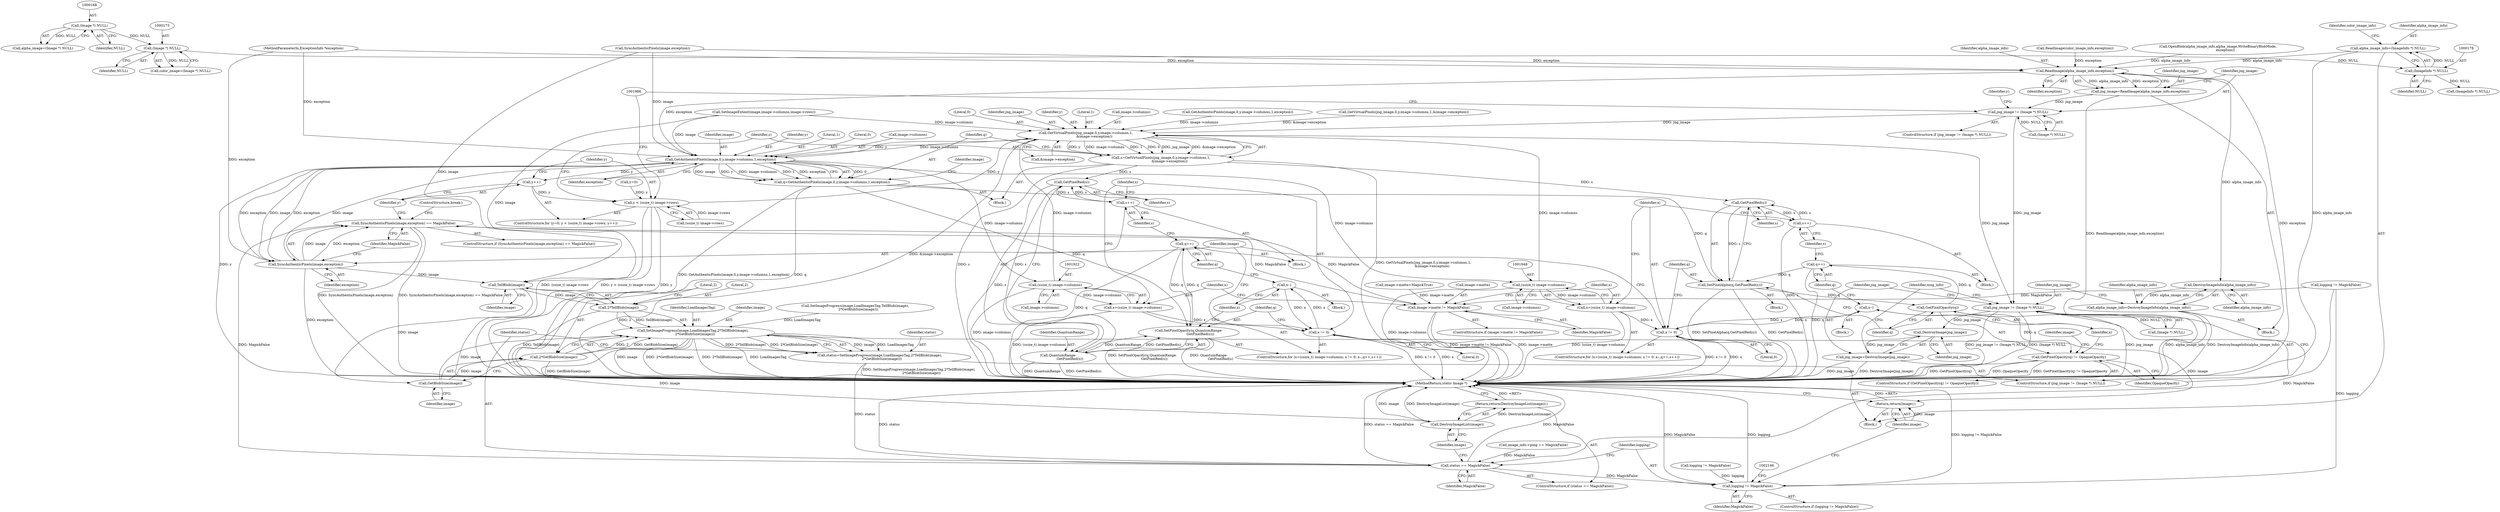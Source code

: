 digraph "0_ImageMagick_72f5c8632bff2daf3c95005f9b4cf2982786b52a@pointer" {
"1000175" [label="(Call,alpha_image_info=(ImageInfo *) NULL)"];
"1000177" [label="(Call,(ImageInfo *) NULL)"];
"1000172" [label="(Call,(Image *) NULL)"];
"1000167" [label="(Call,(Image *) NULL)"];
"1001864" [label="(Call,ReadImage(alpha_image_info,exception))"];
"1001862" [label="(Call,jng_image=ReadImage(alpha_image_info,exception))"];
"1001868" [label="(Call,jng_image != (Image *) NULL)"];
"1001889" [label="(Call,GetVirtualPixels(jng_image,0,y,image->columns,1,\n                &image->exception))"];
"1001887" [label="(Call,s=GetVirtualPixels(jng_image,0,y,image->columns,1,\n                &image->exception))"];
"1001941" [label="(Call,GetPixelRed(s))"];
"1001935" [label="(Call,s++)"];
"1001939" [label="(Call,QuantumRange-\n                      GetPixelRed(s))"];
"1001937" [label="(Call,SetPixelOpacity(q,QuantumRange-\n                      GetPixelRed(s)))"];
"1001933" [label="(Call,q++)"];
"1001966" [label="(Call,GetPixelRed(s))"];
"1001961" [label="(Call,s++)"];
"1001964" [label="(Call,SetPixelAlpha(q,GetPixelRed(s)))"];
"1001970" [label="(Call,GetPixelOpacity(q))"];
"1001959" [label="(Call,q++)"];
"1001969" [label="(Call,GetPixelOpacity(q) != OpaqueOpacity)"];
"1001903" [label="(Call,GetAuthenticPixels(image,0,y,image->columns,1,exception))"];
"1001884" [label="(Call,y++)"];
"1001877" [label="(Call,y < (ssize_t) image->rows)"];
"1001901" [label="(Call,q=GetAuthenticPixels(image,0,y,image->columns,1,exception))"];
"1001921" [label="(Call,(ssize_t) image->columns)"];
"1001919" [label="(Call,x=(ssize_t) image->columns)"];
"1001926" [label="(Call,x != 0)"];
"1001930" [label="(Call,x--)"];
"1001947" [label="(Call,(ssize_t) image->columns)"];
"1001945" [label="(Call,x=(ssize_t) image->columns)"];
"1001952" [label="(Call,x != 0)"];
"1001956" [label="(Call,x--)"];
"1001980" [label="(Call,SyncAuthenticPixels(image,exception))"];
"1001979" [label="(Call,SyncAuthenticPixels(image,exception) == MagickFalse)"];
"1001913" [label="(Call,image->matte != MagickFalse)"];
"1002135" [label="(Call,status == MagickFalse)"];
"1002142" [label="(Call,logging != MagickFalse)"];
"1002128" [label="(Call,TellBlob(image))"];
"1002126" [label="(Call,2*TellBlob(image))"];
"1002123" [label="(Call,SetImageProgress(image,LoadImagesTag,2*TellBlob(image),\n    2*GetBlobSize(image)))"];
"1002121" [label="(Call,status=SetImageProgress(image,LoadImagesTag,2*TellBlob(image),\n    2*GetBlobSize(image)))"];
"1002139" [label="(Call,DestroyImageList(image))"];
"1002138" [label="(Return,return(DestroyImageList(image));)"];
"1002152" [label="(Return,return(image);)"];
"1002132" [label="(Call,GetBlobSize(image))"];
"1002130" [label="(Call,2*GetBlobSize(image))"];
"1002002" [label="(Call,jng_image != (Image *) NULL)"];
"1002009" [label="(Call,DestroyImage(jng_image))"];
"1002007" [label="(Call,jng_image=DestroyImage(jng_image))"];
"1001999" [label="(Call,DestroyImageInfo(alpha_image_info))"];
"1001997" [label="(Call,alpha_image_info=DestroyImageInfo(alpha_image_info))"];
"1001999" [label="(Call,DestroyImageInfo(alpha_image_info))"];
"1001946" [label="(Identifier,x)"];
"1002137" [label="(Identifier,MagickFalse)"];
"1001968" [label="(ControlStructure,if (GetPixelOpacity(q) != OpaqueOpacity))"];
"1002128" [label="(Call,TellBlob(image))"];
"1001892" [label="(Identifier,y)"];
"1002000" [label="(Identifier,alpha_image_info)"];
"1002134" [label="(ControlStructure,if (status == MagickFalse))"];
"1001802" [label="(Block,)"];
"1001955" [label="(Block,)"];
"1002009" [label="(Call,DestroyImage(jng_image))"];
"1001862" [label="(Call,jng_image=ReadImage(alpha_image_info,exception))"];
"1001967" [label="(Identifier,s)"];
"1001870" [label="(Call,(Image *) NULL)"];
"1000167" [label="(Call,(Image *) NULL)"];
"1002142" [label="(Call,logging != MagickFalse)"];
"1001901" [label="(Call,q=GetAuthenticPixels(image,0,y,image->columns,1,exception))"];
"1001917" [label="(Identifier,MagickFalse)"];
"1001929" [label="(Block,)"];
"1000174" [label="(Identifier,NULL)"];
"1002131" [label="(Literal,2)"];
"1002010" [label="(Identifier,jng_image)"];
"1001866" [label="(Identifier,exception)"];
"1001906" [label="(Identifier,y)"];
"1000177" [label="(Call,(ImageInfo *) NULL)"];
"1001975" [label="(Identifier,image)"];
"1001979" [label="(Call,SyncAuthenticPixels(image,exception) == MagickFalse)"];
"1001981" [label="(Identifier,image)"];
"1001998" [label="(Identifier,alpha_image_info)"];
"1000179" [label="(Identifier,NULL)"];
"1001867" [label="(ControlStructure,if (jng_image != (Image *) NULL))"];
"1001896" [label="(Literal,1)"];
"1001945" [label="(Call,x=(ssize_t) image->columns)"];
"1001842" [label="(Call,logging != MagickFalse)"];
"1001863" [label="(Identifier,jng_image)"];
"1001865" [label="(Identifier,alpha_image_info)"];
"1001655" [label="(Call,ReadImage(color_image_info,exception))"];
"1001893" [label="(Call,image->columns)"];
"1001940" [label="(Identifier,QuantumRange)"];
"1002125" [label="(Identifier,LoadImagesTag)"];
"1001963" [label="(Block,)"];
"1001936" [label="(Identifier,s)"];
"1000169" [label="(Identifier,NULL)"];
"1002001" [label="(ControlStructure,if (jng_image != (Image *) NULL))"];
"1000172" [label="(Call,(Image *) NULL)"];
"1001954" [label="(Literal,0)"];
"1000120" [label="(MethodParameterIn,ExceptionInfo *exception)"];
"1001765" [label="(Call,GetAuthenticPixels(image,0,y,image->columns,1,exception))"];
"1002153" [label="(Identifier,image)"];
"1001751" [label="(Call,GetVirtualPixels(jng_image,0,y,image->columns,1,&image->exception))"];
"1002124" [label="(Identifier,image)"];
"1001931" [label="(Identifier,x)"];
"1002123" [label="(Call,SetImageProgress(image,LoadImagesTag,2*TellBlob(image),\n    2*GetBlobSize(image)))"];
"1002126" [label="(Call,2*TellBlob(image))"];
"1000176" [label="(Identifier,alpha_image_info)"];
"1001911" [label="(Identifier,exception)"];
"1001952" [label="(Call,x != 0)"];
"1002136" [label="(Identifier,status)"];
"1002127" [label="(Literal,2)"];
"1001933" [label="(Call,q++)"];
"1001869" [label="(Identifier,jng_image)"];
"1001941" [label="(Call,GetPixelRed(s))"];
"1001980" [label="(Call,SyncAuthenticPixels(image,exception))"];
"1001903" [label="(Call,GetAuthenticPixels(image,0,y,image->columns,1,exception))"];
"1001915" [label="(Identifier,image)"];
"1000121" [label="(Block,)"];
"1000737" [label="(Call,OpenBlob(alpha_image_info,alpha_image,WriteBinaryBlobMode,\n              exception))"];
"1001957" [label="(Identifier,x)"];
"1001983" [label="(Identifier,MagickFalse)"];
"1001973" [label="(Call,image->matte=MagickTrue)"];
"1001958" [label="(Block,)"];
"1001939" [label="(Call,QuantumRange-\n                      GetPixelRed(s))"];
"1001713" [label="(Call,SetImageExtent(image,image->columns,image->rows))"];
"1001877" [label="(Call,y < (ssize_t) image->rows)"];
"1002121" [label="(Call,status=SetImageProgress(image,LoadImagesTag,2*TellBlob(image),\n    2*GetBlobSize(image)))"];
"1001886" [label="(Block,)"];
"1002002" [label="(Call,jng_image != (Image *) NULL)"];
"1001978" [label="(ControlStructure,if (SyncAuthenticPixels(image,exception) == MagickFalse))"];
"1002133" [label="(Identifier,image)"];
"1001684" [label="(Call,logging != MagickFalse)"];
"1002003" [label="(Identifier,jng_image)"];
"1001942" [label="(Identifier,s)"];
"1000165" [label="(Call,alpha_image=(Image *) NULL)"];
"1001923" [label="(Call,image->columns)"];
"1002129" [label="(Identifier,image)"];
"1001914" [label="(Call,image->matte)"];
"1002008" [label="(Identifier,jng_image)"];
"1001962" [label="(Identifier,s)"];
"1001997" [label="(Call,alpha_image_info=DestroyImageInfo(alpha_image_info))"];
"1001930" [label="(Call,x--)"];
"1002007" [label="(Call,jng_image=DestroyImage(jng_image))"];
"1001970" [label="(Call,GetPixelOpacity(q))"];
"1002143" [label="(Identifier,logging)"];
"1001959" [label="(Call,q++)"];
"1002004" [label="(Call,(Image *) NULL)"];
"1001920" [label="(Identifier,x)"];
"1001982" [label="(Identifier,exception)"];
"1001918" [label="(ControlStructure,for (x=(ssize_t) image->columns; x != 0; x--,q++,s++))"];
"1001889" [label="(Call,GetVirtualPixels(jng_image,0,y,image->columns,1,\n                &image->exception))"];
"1001873" [label="(ControlStructure,for (y=0; y < (ssize_t) image->rows; y++))"];
"1001913" [label="(Call,image->matte != MagickFalse)"];
"1001864" [label="(Call,ReadImage(alpha_image_info,exception))"];
"1001935" [label="(Call,s++)"];
"1001921" [label="(Call,(ssize_t) image->columns)"];
"1000252" [label="(Call,SetImageProgress(image,LoadImagesTag,TellBlob(image),\n      2*GetBlobSize(image)))"];
"1001879" [label="(Call,(ssize_t) image->rows)"];
"1001928" [label="(Literal,0)"];
"1002138" [label="(Return,return(DestroyImageList(image));)"];
"1001972" [label="(Identifier,OpaqueOpacity)"];
"1001965" [label="(Identifier,q)"];
"1001884" [label="(Call,y++)"];
"1001926" [label="(Call,x != 0)"];
"1001874" [label="(Call,y=0)"];
"1001969" [label="(Call,GetPixelOpacity(q) != OpaqueOpacity)"];
"1001902" [label="(Identifier,q)"];
"1001984" [label="(ControlStructure,break;)"];
"1002140" [label="(Identifier,image)"];
"1001888" [label="(Identifier,s)"];
"1001891" [label="(Literal,0)"];
"1002122" [label="(Identifier,status)"];
"1001932" [label="(Block,)"];
"1001910" [label="(Literal,1)"];
"1002135" [label="(Call,status == MagickFalse)"];
"1000175" [label="(Call,alpha_image_info=(ImageInfo *) NULL)"];
"1000170" [label="(Call,color_image=(Image *) NULL)"];
"1001964" [label="(Call,SetPixelAlpha(q,GetPixelRed(s)))"];
"1001927" [label="(Identifier,x)"];
"1002154" [label="(MethodReturn,static Image *)"];
"1001782" [label="(Call,SyncAuthenticPixels(image,exception))"];
"1001890" [label="(Identifier,jng_image)"];
"1001905" [label="(Literal,0)"];
"1001887" [label="(Call,s=GetVirtualPixels(jng_image,0,y,image->columns,1,\n                &image->exception))"];
"1001792" [label="(Call,image_info->ping == MagickFalse)"];
"1001897" [label="(Call,&image->exception)"];
"1001971" [label="(Identifier,q)"];
"1001949" [label="(Call,image->columns)"];
"1002152" [label="(Return,return(image);)"];
"1001961" [label="(Call,s++)"];
"1001912" [label="(ControlStructure,if (image->matte != MagickFalse))"];
"1001885" [label="(Identifier,y)"];
"1002139" [label="(Call,DestroyImageList(image))"];
"1001944" [label="(ControlStructure,for (x=(ssize_t) image->columns; x != 0; x--,q++,s++))"];
"1001907" [label="(Call,image->columns)"];
"1001904" [label="(Identifier,image)"];
"1001878" [label="(Identifier,y)"];
"1001919" [label="(Call,x=(ssize_t) image->columns)"];
"1000181" [label="(Identifier,color_image_info)"];
"1001868" [label="(Call,jng_image != (Image *) NULL)"];
"1002132" [label="(Call,GetBlobSize(image))"];
"1001937" [label="(Call,SetPixelOpacity(q,QuantumRange-\n                      GetPixelRed(s)))"];
"1001934" [label="(Identifier,q)"];
"1001875" [label="(Identifier,y)"];
"1001947" [label="(Call,(ssize_t) image->columns)"];
"1001938" [label="(Identifier,q)"];
"1000182" [label="(Call,(ImageInfo *) NULL)"];
"1001966" [label="(Call,GetPixelRed(s))"];
"1002130" [label="(Call,2*GetBlobSize(image))"];
"1002014" [label="(Identifier,mng_info)"];
"1002144" [label="(Identifier,MagickFalse)"];
"1002141" [label="(ControlStructure,if (logging != MagickFalse))"];
"1001956" [label="(Call,x--)"];
"1001953" [label="(Identifier,x)"];
"1001960" [label="(Identifier,q)"];
"1000175" -> "1000121"  [label="AST: "];
"1000175" -> "1000177"  [label="CFG: "];
"1000176" -> "1000175"  [label="AST: "];
"1000177" -> "1000175"  [label="AST: "];
"1000181" -> "1000175"  [label="CFG: "];
"1000175" -> "1002154"  [label="DDG: alpha_image_info"];
"1000177" -> "1000175"  [label="DDG: NULL"];
"1000175" -> "1001864"  [label="DDG: alpha_image_info"];
"1000177" -> "1000179"  [label="CFG: "];
"1000178" -> "1000177"  [label="AST: "];
"1000179" -> "1000177"  [label="AST: "];
"1000172" -> "1000177"  [label="DDG: NULL"];
"1000177" -> "1000182"  [label="DDG: NULL"];
"1000172" -> "1000170"  [label="AST: "];
"1000172" -> "1000174"  [label="CFG: "];
"1000173" -> "1000172"  [label="AST: "];
"1000174" -> "1000172"  [label="AST: "];
"1000170" -> "1000172"  [label="CFG: "];
"1000172" -> "1000170"  [label="DDG: NULL"];
"1000167" -> "1000172"  [label="DDG: NULL"];
"1000167" -> "1000165"  [label="AST: "];
"1000167" -> "1000169"  [label="CFG: "];
"1000168" -> "1000167"  [label="AST: "];
"1000169" -> "1000167"  [label="AST: "];
"1000165" -> "1000167"  [label="CFG: "];
"1000167" -> "1000165"  [label="DDG: NULL"];
"1001864" -> "1001862"  [label="AST: "];
"1001864" -> "1001866"  [label="CFG: "];
"1001865" -> "1001864"  [label="AST: "];
"1001866" -> "1001864"  [label="AST: "];
"1001862" -> "1001864"  [label="CFG: "];
"1001864" -> "1002154"  [label="DDG: exception"];
"1001864" -> "1001862"  [label="DDG: alpha_image_info"];
"1001864" -> "1001862"  [label="DDG: exception"];
"1000737" -> "1001864"  [label="DDG: alpha_image_info"];
"1001782" -> "1001864"  [label="DDG: exception"];
"1001655" -> "1001864"  [label="DDG: exception"];
"1000120" -> "1001864"  [label="DDG: exception"];
"1001864" -> "1001903"  [label="DDG: exception"];
"1001864" -> "1001999"  [label="DDG: alpha_image_info"];
"1001862" -> "1001802"  [label="AST: "];
"1001863" -> "1001862"  [label="AST: "];
"1001869" -> "1001862"  [label="CFG: "];
"1001862" -> "1002154"  [label="DDG: ReadImage(alpha_image_info,exception)"];
"1001862" -> "1001868"  [label="DDG: jng_image"];
"1001868" -> "1001867"  [label="AST: "];
"1001868" -> "1001870"  [label="CFG: "];
"1001869" -> "1001868"  [label="AST: "];
"1001870" -> "1001868"  [label="AST: "];
"1001875" -> "1001868"  [label="CFG: "];
"1001986" -> "1001868"  [label="CFG: "];
"1001870" -> "1001868"  [label="DDG: NULL"];
"1001868" -> "1001889"  [label="DDG: jng_image"];
"1001868" -> "1002002"  [label="DDG: jng_image"];
"1001889" -> "1001887"  [label="AST: "];
"1001889" -> "1001897"  [label="CFG: "];
"1001890" -> "1001889"  [label="AST: "];
"1001891" -> "1001889"  [label="AST: "];
"1001892" -> "1001889"  [label="AST: "];
"1001893" -> "1001889"  [label="AST: "];
"1001896" -> "1001889"  [label="AST: "];
"1001897" -> "1001889"  [label="AST: "];
"1001887" -> "1001889"  [label="CFG: "];
"1001889" -> "1002154"  [label="DDG: &image->exception"];
"1001889" -> "1001887"  [label="DDG: y"];
"1001889" -> "1001887"  [label="DDG: image->columns"];
"1001889" -> "1001887"  [label="DDG: 1"];
"1001889" -> "1001887"  [label="DDG: 0"];
"1001889" -> "1001887"  [label="DDG: jng_image"];
"1001889" -> "1001887"  [label="DDG: &image->exception"];
"1001877" -> "1001889"  [label="DDG: y"];
"1001947" -> "1001889"  [label="DDG: image->columns"];
"1001921" -> "1001889"  [label="DDG: image->columns"];
"1001765" -> "1001889"  [label="DDG: image->columns"];
"1001713" -> "1001889"  [label="DDG: image->columns"];
"1001751" -> "1001889"  [label="DDG: &image->exception"];
"1001889" -> "1001903"  [label="DDG: y"];
"1001889" -> "1001903"  [label="DDG: image->columns"];
"1001889" -> "1002002"  [label="DDG: jng_image"];
"1001887" -> "1001886"  [label="AST: "];
"1001888" -> "1001887"  [label="AST: "];
"1001902" -> "1001887"  [label="CFG: "];
"1001887" -> "1002154"  [label="DDG: GetVirtualPixels(jng_image,0,y,image->columns,1,\n                &image->exception)"];
"1001887" -> "1002154"  [label="DDG: s"];
"1001887" -> "1001941"  [label="DDG: s"];
"1001887" -> "1001966"  [label="DDG: s"];
"1001941" -> "1001939"  [label="AST: "];
"1001941" -> "1001942"  [label="CFG: "];
"1001942" -> "1001941"  [label="AST: "];
"1001939" -> "1001941"  [label="CFG: "];
"1001941" -> "1001935"  [label="DDG: s"];
"1001941" -> "1001939"  [label="DDG: s"];
"1001935" -> "1001941"  [label="DDG: s"];
"1001935" -> "1001932"  [label="AST: "];
"1001935" -> "1001936"  [label="CFG: "];
"1001936" -> "1001935"  [label="AST: "];
"1001927" -> "1001935"  [label="CFG: "];
"1001935" -> "1002154"  [label="DDG: s"];
"1001939" -> "1001937"  [label="AST: "];
"1001940" -> "1001939"  [label="AST: "];
"1001937" -> "1001939"  [label="CFG: "];
"1001939" -> "1002154"  [label="DDG: QuantumRange"];
"1001939" -> "1002154"  [label="DDG: GetPixelRed(s)"];
"1001939" -> "1001937"  [label="DDG: QuantumRange"];
"1001939" -> "1001937"  [label="DDG: GetPixelRed(s)"];
"1001937" -> "1001918"  [label="AST: "];
"1001938" -> "1001937"  [label="AST: "];
"1001931" -> "1001937"  [label="CFG: "];
"1001937" -> "1002154"  [label="DDG: SetPixelOpacity(q,QuantumRange-\n                      GetPixelRed(s))"];
"1001937" -> "1002154"  [label="DDG: QuantumRange-\n                      GetPixelRed(s)"];
"1001937" -> "1001933"  [label="DDG: q"];
"1001933" -> "1001937"  [label="DDG: q"];
"1001901" -> "1001937"  [label="DDG: q"];
"1001933" -> "1001932"  [label="AST: "];
"1001933" -> "1001934"  [label="CFG: "];
"1001934" -> "1001933"  [label="AST: "];
"1001936" -> "1001933"  [label="CFG: "];
"1001933" -> "1002154"  [label="DDG: q"];
"1001966" -> "1001964"  [label="AST: "];
"1001966" -> "1001967"  [label="CFG: "];
"1001967" -> "1001966"  [label="AST: "];
"1001964" -> "1001966"  [label="CFG: "];
"1001966" -> "1001961"  [label="DDG: s"];
"1001966" -> "1001964"  [label="DDG: s"];
"1001961" -> "1001966"  [label="DDG: s"];
"1001961" -> "1001958"  [label="AST: "];
"1001961" -> "1001962"  [label="CFG: "];
"1001962" -> "1001961"  [label="AST: "];
"1001953" -> "1001961"  [label="CFG: "];
"1001961" -> "1002154"  [label="DDG: s"];
"1001964" -> "1001963"  [label="AST: "];
"1001965" -> "1001964"  [label="AST: "];
"1001971" -> "1001964"  [label="CFG: "];
"1001964" -> "1002154"  [label="DDG: GetPixelRed(s)"];
"1001964" -> "1002154"  [label="DDG: SetPixelAlpha(q,GetPixelRed(s))"];
"1001901" -> "1001964"  [label="DDG: q"];
"1001959" -> "1001964"  [label="DDG: q"];
"1001964" -> "1001970"  [label="DDG: q"];
"1001970" -> "1001969"  [label="AST: "];
"1001970" -> "1001971"  [label="CFG: "];
"1001971" -> "1001970"  [label="AST: "];
"1001972" -> "1001970"  [label="CFG: "];
"1001970" -> "1001959"  [label="DDG: q"];
"1001970" -> "1001969"  [label="DDG: q"];
"1001959" -> "1001958"  [label="AST: "];
"1001959" -> "1001960"  [label="CFG: "];
"1001960" -> "1001959"  [label="AST: "];
"1001962" -> "1001959"  [label="CFG: "];
"1001959" -> "1002154"  [label="DDG: q"];
"1001969" -> "1001968"  [label="AST: "];
"1001969" -> "1001972"  [label="CFG: "];
"1001972" -> "1001969"  [label="AST: "];
"1001975" -> "1001969"  [label="CFG: "];
"1001957" -> "1001969"  [label="CFG: "];
"1001969" -> "1002154"  [label="DDG: GetPixelOpacity(q)"];
"1001969" -> "1002154"  [label="DDG: OpaqueOpacity"];
"1001969" -> "1002154"  [label="DDG: GetPixelOpacity(q) != OpaqueOpacity"];
"1001903" -> "1001901"  [label="AST: "];
"1001903" -> "1001911"  [label="CFG: "];
"1001904" -> "1001903"  [label="AST: "];
"1001905" -> "1001903"  [label="AST: "];
"1001906" -> "1001903"  [label="AST: "];
"1001907" -> "1001903"  [label="AST: "];
"1001910" -> "1001903"  [label="AST: "];
"1001911" -> "1001903"  [label="AST: "];
"1001901" -> "1001903"  [label="CFG: "];
"1001903" -> "1002154"  [label="DDG: y"];
"1001903" -> "1001884"  [label="DDG: y"];
"1001903" -> "1001901"  [label="DDG: 0"];
"1001903" -> "1001901"  [label="DDG: image"];
"1001903" -> "1001901"  [label="DDG: y"];
"1001903" -> "1001901"  [label="DDG: image->columns"];
"1001903" -> "1001901"  [label="DDG: 1"];
"1001903" -> "1001901"  [label="DDG: exception"];
"1001980" -> "1001903"  [label="DDG: image"];
"1001980" -> "1001903"  [label="DDG: exception"];
"1001713" -> "1001903"  [label="DDG: image"];
"1001782" -> "1001903"  [label="DDG: image"];
"1000120" -> "1001903"  [label="DDG: exception"];
"1001903" -> "1001921"  [label="DDG: image->columns"];
"1001903" -> "1001947"  [label="DDG: image->columns"];
"1001903" -> "1001980"  [label="DDG: image"];
"1001903" -> "1001980"  [label="DDG: exception"];
"1001884" -> "1001873"  [label="AST: "];
"1001884" -> "1001885"  [label="CFG: "];
"1001885" -> "1001884"  [label="AST: "];
"1001878" -> "1001884"  [label="CFG: "];
"1001884" -> "1001877"  [label="DDG: y"];
"1001877" -> "1001873"  [label="AST: "];
"1001877" -> "1001879"  [label="CFG: "];
"1001878" -> "1001877"  [label="AST: "];
"1001879" -> "1001877"  [label="AST: "];
"1001888" -> "1001877"  [label="CFG: "];
"1001986" -> "1001877"  [label="CFG: "];
"1001877" -> "1002154"  [label="DDG: y < (ssize_t) image->rows"];
"1001877" -> "1002154"  [label="DDG: y"];
"1001877" -> "1002154"  [label="DDG: (ssize_t) image->rows"];
"1001874" -> "1001877"  [label="DDG: y"];
"1001879" -> "1001877"  [label="DDG: image->rows"];
"1001901" -> "1001886"  [label="AST: "];
"1001902" -> "1001901"  [label="AST: "];
"1001915" -> "1001901"  [label="CFG: "];
"1001901" -> "1002154"  [label="DDG: q"];
"1001901" -> "1002154"  [label="DDG: GetAuthenticPixels(image,0,y,image->columns,1,exception)"];
"1001921" -> "1001919"  [label="AST: "];
"1001921" -> "1001923"  [label="CFG: "];
"1001922" -> "1001921"  [label="AST: "];
"1001923" -> "1001921"  [label="AST: "];
"1001919" -> "1001921"  [label="CFG: "];
"1001921" -> "1002154"  [label="DDG: image->columns"];
"1001921" -> "1001919"  [label="DDG: image->columns"];
"1001919" -> "1001918"  [label="AST: "];
"1001920" -> "1001919"  [label="AST: "];
"1001927" -> "1001919"  [label="CFG: "];
"1001919" -> "1002154"  [label="DDG: (ssize_t) image->columns"];
"1001919" -> "1001926"  [label="DDG: x"];
"1001926" -> "1001918"  [label="AST: "];
"1001926" -> "1001928"  [label="CFG: "];
"1001927" -> "1001926"  [label="AST: "];
"1001928" -> "1001926"  [label="AST: "];
"1001938" -> "1001926"  [label="CFG: "];
"1001981" -> "1001926"  [label="CFG: "];
"1001926" -> "1002154"  [label="DDG: x != 0"];
"1001926" -> "1002154"  [label="DDG: x"];
"1001930" -> "1001926"  [label="DDG: x"];
"1001926" -> "1001930"  [label="DDG: x"];
"1001930" -> "1001929"  [label="AST: "];
"1001930" -> "1001931"  [label="CFG: "];
"1001931" -> "1001930"  [label="AST: "];
"1001934" -> "1001930"  [label="CFG: "];
"1001947" -> "1001945"  [label="AST: "];
"1001947" -> "1001949"  [label="CFG: "];
"1001948" -> "1001947"  [label="AST: "];
"1001949" -> "1001947"  [label="AST: "];
"1001945" -> "1001947"  [label="CFG: "];
"1001947" -> "1002154"  [label="DDG: image->columns"];
"1001947" -> "1001945"  [label="DDG: image->columns"];
"1001945" -> "1001944"  [label="AST: "];
"1001946" -> "1001945"  [label="AST: "];
"1001953" -> "1001945"  [label="CFG: "];
"1001945" -> "1002154"  [label="DDG: (ssize_t) image->columns"];
"1001945" -> "1001952"  [label="DDG: x"];
"1001952" -> "1001944"  [label="AST: "];
"1001952" -> "1001954"  [label="CFG: "];
"1001953" -> "1001952"  [label="AST: "];
"1001954" -> "1001952"  [label="AST: "];
"1001965" -> "1001952"  [label="CFG: "];
"1001981" -> "1001952"  [label="CFG: "];
"1001952" -> "1002154"  [label="DDG: x != 0"];
"1001952" -> "1002154"  [label="DDG: x"];
"1001956" -> "1001952"  [label="DDG: x"];
"1001952" -> "1001956"  [label="DDG: x"];
"1001956" -> "1001955"  [label="AST: "];
"1001956" -> "1001957"  [label="CFG: "];
"1001957" -> "1001956"  [label="AST: "];
"1001960" -> "1001956"  [label="CFG: "];
"1001980" -> "1001979"  [label="AST: "];
"1001980" -> "1001982"  [label="CFG: "];
"1001981" -> "1001980"  [label="AST: "];
"1001982" -> "1001980"  [label="AST: "];
"1001983" -> "1001980"  [label="CFG: "];
"1001980" -> "1002154"  [label="DDG: exception"];
"1001980" -> "1001979"  [label="DDG: image"];
"1001980" -> "1001979"  [label="DDG: exception"];
"1000120" -> "1001980"  [label="DDG: exception"];
"1001980" -> "1002128"  [label="DDG: image"];
"1001979" -> "1001978"  [label="AST: "];
"1001979" -> "1001983"  [label="CFG: "];
"1001983" -> "1001979"  [label="AST: "];
"1001984" -> "1001979"  [label="CFG: "];
"1001885" -> "1001979"  [label="CFG: "];
"1001979" -> "1002154"  [label="DDG: SyncAuthenticPixels(image,exception)"];
"1001979" -> "1002154"  [label="DDG: SyncAuthenticPixels(image,exception) == MagickFalse"];
"1001979" -> "1001913"  [label="DDG: MagickFalse"];
"1001913" -> "1001979"  [label="DDG: MagickFalse"];
"1001979" -> "1002135"  [label="DDG: MagickFalse"];
"1001913" -> "1001912"  [label="AST: "];
"1001913" -> "1001917"  [label="CFG: "];
"1001914" -> "1001913"  [label="AST: "];
"1001917" -> "1001913"  [label="AST: "];
"1001920" -> "1001913"  [label="CFG: "];
"1001946" -> "1001913"  [label="CFG: "];
"1001913" -> "1002154"  [label="DDG: image->matte"];
"1001913" -> "1002154"  [label="DDG: image->matte != MagickFalse"];
"1001973" -> "1001913"  [label="DDG: image->matte"];
"1001842" -> "1001913"  [label="DDG: MagickFalse"];
"1002135" -> "1002134"  [label="AST: "];
"1002135" -> "1002137"  [label="CFG: "];
"1002136" -> "1002135"  [label="AST: "];
"1002137" -> "1002135"  [label="AST: "];
"1002140" -> "1002135"  [label="CFG: "];
"1002143" -> "1002135"  [label="CFG: "];
"1002135" -> "1002154"  [label="DDG: MagickFalse"];
"1002135" -> "1002154"  [label="DDG: status"];
"1002135" -> "1002154"  [label="DDG: status == MagickFalse"];
"1002121" -> "1002135"  [label="DDG: status"];
"1001842" -> "1002135"  [label="DDG: MagickFalse"];
"1001792" -> "1002135"  [label="DDG: MagickFalse"];
"1002135" -> "1002142"  [label="DDG: MagickFalse"];
"1002142" -> "1002141"  [label="AST: "];
"1002142" -> "1002144"  [label="CFG: "];
"1002143" -> "1002142"  [label="AST: "];
"1002144" -> "1002142"  [label="AST: "];
"1002146" -> "1002142"  [label="CFG: "];
"1002153" -> "1002142"  [label="CFG: "];
"1002142" -> "1002154"  [label="DDG: logging != MagickFalse"];
"1002142" -> "1002154"  [label="DDG: MagickFalse"];
"1002142" -> "1002154"  [label="DDG: logging"];
"1001684" -> "1002142"  [label="DDG: logging"];
"1001842" -> "1002142"  [label="DDG: logging"];
"1002128" -> "1002126"  [label="AST: "];
"1002128" -> "1002129"  [label="CFG: "];
"1002129" -> "1002128"  [label="AST: "];
"1002126" -> "1002128"  [label="CFG: "];
"1002128" -> "1002126"  [label="DDG: image"];
"1001713" -> "1002128"  [label="DDG: image"];
"1001782" -> "1002128"  [label="DDG: image"];
"1002128" -> "1002132"  [label="DDG: image"];
"1002126" -> "1002123"  [label="AST: "];
"1002127" -> "1002126"  [label="AST: "];
"1002131" -> "1002126"  [label="CFG: "];
"1002126" -> "1002154"  [label="DDG: TellBlob(image)"];
"1002126" -> "1002123"  [label="DDG: 2"];
"1002126" -> "1002123"  [label="DDG: TellBlob(image)"];
"1002123" -> "1002121"  [label="AST: "];
"1002123" -> "1002130"  [label="CFG: "];
"1002124" -> "1002123"  [label="AST: "];
"1002125" -> "1002123"  [label="AST: "];
"1002130" -> "1002123"  [label="AST: "];
"1002121" -> "1002123"  [label="CFG: "];
"1002123" -> "1002154"  [label="DDG: image"];
"1002123" -> "1002154"  [label="DDG: 2*GetBlobSize(image)"];
"1002123" -> "1002154"  [label="DDG: 2*TellBlob(image)"];
"1002123" -> "1002154"  [label="DDG: LoadImagesTag"];
"1002123" -> "1002121"  [label="DDG: image"];
"1002123" -> "1002121"  [label="DDG: LoadImagesTag"];
"1002123" -> "1002121"  [label="DDG: 2*TellBlob(image)"];
"1002123" -> "1002121"  [label="DDG: 2*GetBlobSize(image)"];
"1002132" -> "1002123"  [label="DDG: image"];
"1000252" -> "1002123"  [label="DDG: LoadImagesTag"];
"1002130" -> "1002123"  [label="DDG: 2"];
"1002130" -> "1002123"  [label="DDG: GetBlobSize(image)"];
"1002123" -> "1002139"  [label="DDG: image"];
"1002123" -> "1002152"  [label="DDG: image"];
"1002121" -> "1000121"  [label="AST: "];
"1002122" -> "1002121"  [label="AST: "];
"1002136" -> "1002121"  [label="CFG: "];
"1002121" -> "1002154"  [label="DDG: SetImageProgress(image,LoadImagesTag,2*TellBlob(image),\n    2*GetBlobSize(image))"];
"1002139" -> "1002138"  [label="AST: "];
"1002139" -> "1002140"  [label="CFG: "];
"1002140" -> "1002139"  [label="AST: "];
"1002138" -> "1002139"  [label="CFG: "];
"1002139" -> "1002154"  [label="DDG: image"];
"1002139" -> "1002154"  [label="DDG: DestroyImageList(image)"];
"1002139" -> "1002138"  [label="DDG: DestroyImageList(image)"];
"1002138" -> "1002134"  [label="AST: "];
"1002154" -> "1002138"  [label="CFG: "];
"1002138" -> "1002154"  [label="DDG: <RET>"];
"1002152" -> "1000121"  [label="AST: "];
"1002152" -> "1002153"  [label="CFG: "];
"1002153" -> "1002152"  [label="AST: "];
"1002154" -> "1002152"  [label="CFG: "];
"1002152" -> "1002154"  [label="DDG: <RET>"];
"1002153" -> "1002152"  [label="DDG: image"];
"1002132" -> "1002130"  [label="AST: "];
"1002132" -> "1002133"  [label="CFG: "];
"1002133" -> "1002132"  [label="AST: "];
"1002130" -> "1002132"  [label="CFG: "];
"1002132" -> "1002130"  [label="DDG: image"];
"1002131" -> "1002130"  [label="AST: "];
"1002130" -> "1002154"  [label="DDG: GetBlobSize(image)"];
"1002002" -> "1002001"  [label="AST: "];
"1002002" -> "1002004"  [label="CFG: "];
"1002003" -> "1002002"  [label="AST: "];
"1002004" -> "1002002"  [label="AST: "];
"1002008" -> "1002002"  [label="CFG: "];
"1002014" -> "1002002"  [label="CFG: "];
"1002002" -> "1002154"  [label="DDG: jng_image != (Image *) NULL"];
"1002002" -> "1002154"  [label="DDG: (Image *) NULL"];
"1002002" -> "1002154"  [label="DDG: jng_image"];
"1002004" -> "1002002"  [label="DDG: NULL"];
"1002002" -> "1002009"  [label="DDG: jng_image"];
"1002009" -> "1002007"  [label="AST: "];
"1002009" -> "1002010"  [label="CFG: "];
"1002010" -> "1002009"  [label="AST: "];
"1002007" -> "1002009"  [label="CFG: "];
"1002009" -> "1002007"  [label="DDG: jng_image"];
"1002007" -> "1002001"  [label="AST: "];
"1002008" -> "1002007"  [label="AST: "];
"1002014" -> "1002007"  [label="CFG: "];
"1002007" -> "1002154"  [label="DDG: jng_image"];
"1002007" -> "1002154"  [label="DDG: DestroyImage(jng_image)"];
"1001999" -> "1001997"  [label="AST: "];
"1001999" -> "1002000"  [label="CFG: "];
"1002000" -> "1001999"  [label="AST: "];
"1001997" -> "1001999"  [label="CFG: "];
"1001999" -> "1001997"  [label="DDG: alpha_image_info"];
"1001997" -> "1001802"  [label="AST: "];
"1001998" -> "1001997"  [label="AST: "];
"1002003" -> "1001997"  [label="CFG: "];
"1001997" -> "1002154"  [label="DDG: alpha_image_info"];
"1001997" -> "1002154"  [label="DDG: DestroyImageInfo(alpha_image_info)"];
}
